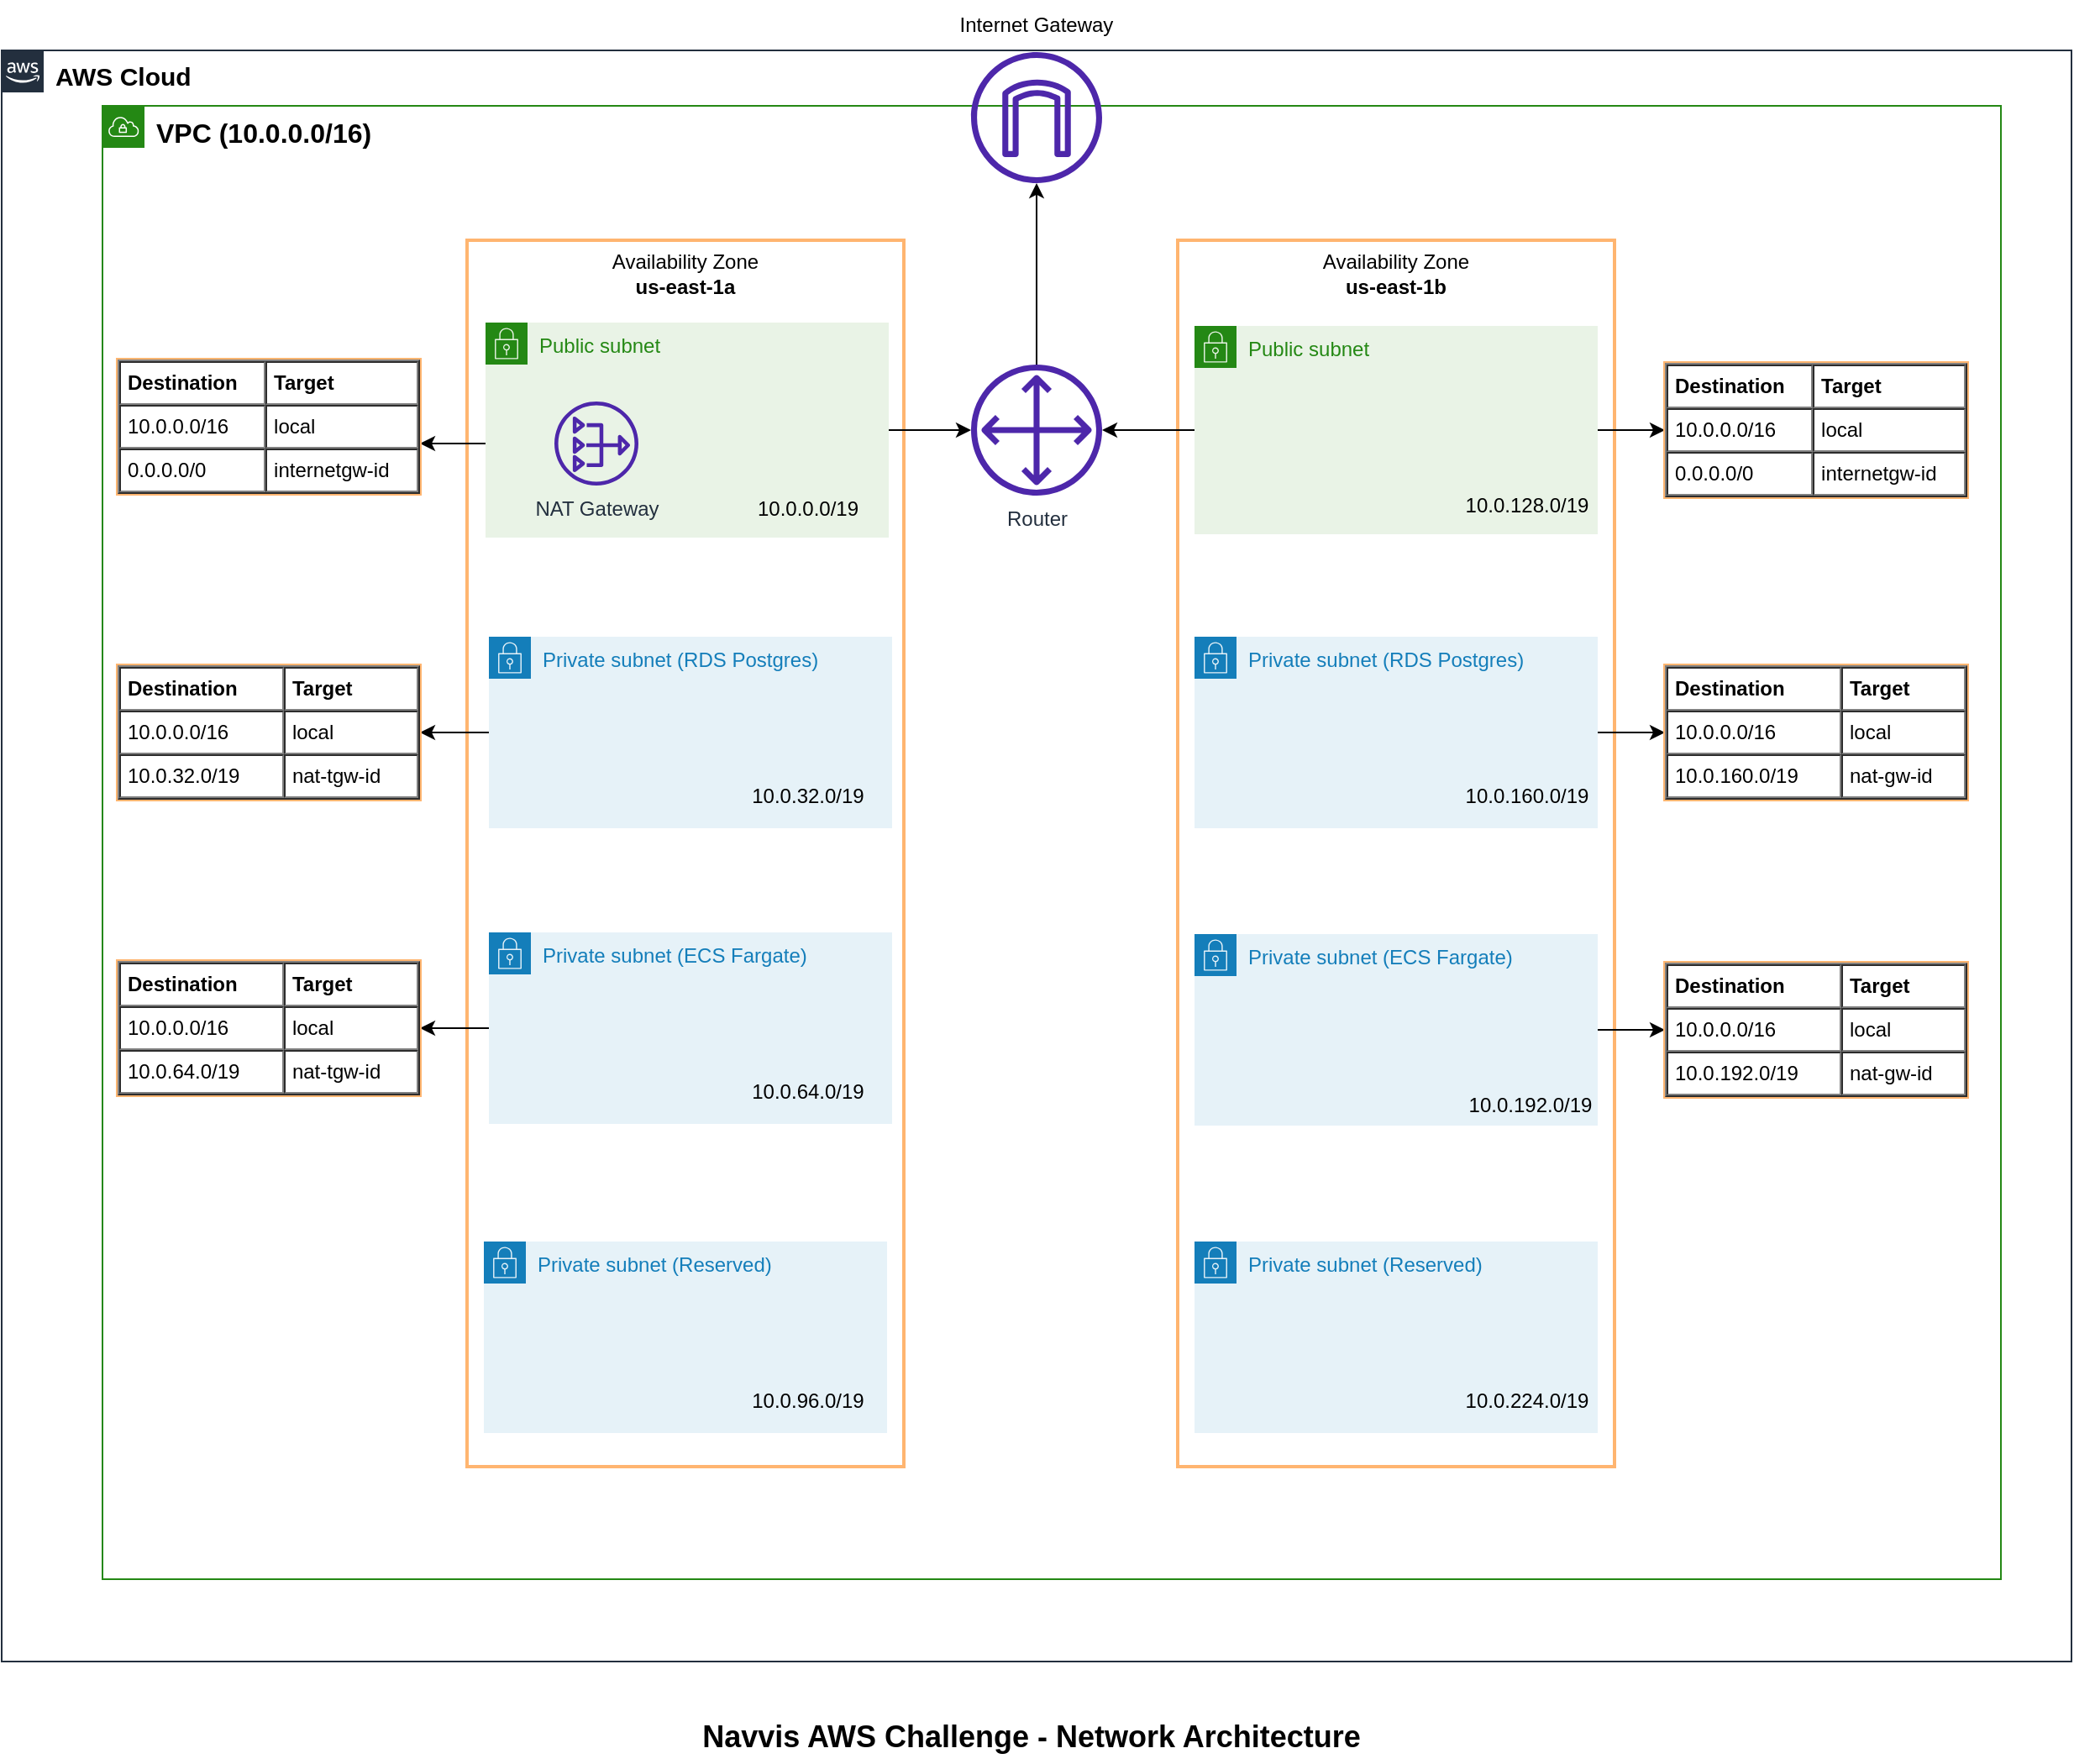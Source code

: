 <mxfile version="20.3.3" type="device"><diagram id="Ht1M8jgEwFfnCIfOTk4-" name="Page-1"><mxGraphModel dx="773" dy="1724" grid="1" gridSize="10" guides="1" tooltips="1" connect="1" arrows="1" fold="1" page="1" pageScale="1" pageWidth="413" pageHeight="583" background="#FFFFFF" math="0" shadow="0"><root><mxCell id="0"/><mxCell id="1" parent="0"/><mxCell id="UEzPUAAOIrF-is8g5C7q-175" value="&lt;font color=&quot;#000000&quot; style=&quot;font-size: 15px;&quot;&gt;&lt;b&gt;AWS Cloud&lt;/b&gt;&lt;/font&gt;" style="points=[[0,0],[0.25,0],[0.5,0],[0.75,0],[1,0],[1,0.25],[1,0.5],[1,0.75],[1,1],[0.75,1],[0.5,1],[0.25,1],[0,1],[0,0.75],[0,0.5],[0,0.25]];outlineConnect=0;gradientColor=none;html=1;whiteSpace=wrap;fontSize=12;fontStyle=0;shape=mxgraph.aws4.group;grIcon=mxgraph.aws4.group_aws_cloud_alt;strokeColor=#232F3E;fillColor=none;verticalAlign=top;align=left;spacingLeft=30;fontColor=#232F3E;dashed=0;labelBackgroundColor=#ffffff;container=1;pointerEvents=0;collapsible=0;recursiveResize=0;rounded=0;" parent="1" vertex="1"><mxGeometry x="420" y="-1119" width="1232" height="959" as="geometry"/></mxCell><mxCell id="bJ8_ohwitnAlfihcMv7L-11" value="&lt;div style=&quot;text-align: justify;&quot;&gt;&lt;b style=&quot;font-size: 16px; color: rgb(0, 0, 0);&quot;&gt;VPC (10.0.0.0/16)&lt;/b&gt;&lt;/div&gt;" style="points=[[0,0],[0.25,0],[0.5,0],[0.75,0],[1,0],[1,0.25],[1,0.5],[1,0.75],[1,1],[0.75,1],[0.5,1],[0.25,1],[0,1],[0,0.75],[0,0.5],[0,0.25]];outlineConnect=0;gradientColor=none;html=1;whiteSpace=wrap;fontSize=12;fontStyle=0;container=1;pointerEvents=0;collapsible=0;recursiveResize=0;shape=mxgraph.aws4.group;grIcon=mxgraph.aws4.group_vpc;strokeColor=#248814;fillColor=none;verticalAlign=top;align=left;spacingLeft=30;fontColor=#AAB7B8;dashed=0;rounded=0;" parent="UEzPUAAOIrF-is8g5C7q-175" vertex="1"><mxGeometry x="60" y="33" width="1130" height="877" as="geometry"/></mxCell><mxCell id="_NLvAAFj7yuaJhViUabL-3" value="" style="outlineConnect=0;gradientColor=none;html=1;whiteSpace=wrap;fontSize=12;fontStyle=0;strokeColor=#FFB570;fillColor=none;verticalAlign=top;align=center;fontColor=#879196;spacingTop=3;strokeWidth=2;" vertex="1" parent="bJ8_ohwitnAlfihcMv7L-11"><mxGeometry x="217" y="80" width="260" height="730" as="geometry"/></mxCell><mxCell id="_NLvAAFj7yuaJhViUabL-1" value="" style="sketch=0;outlineConnect=0;fontColor=#232F3E;gradientColor=none;fillColor=#4D27AA;strokeColor=none;dashed=0;verticalLabelPosition=bottom;verticalAlign=top;align=center;html=1;fontSize=12;fontStyle=0;aspect=fixed;pointerEvents=1;shape=mxgraph.aws4.internet_gateway;" vertex="1" parent="bJ8_ohwitnAlfihcMv7L-11"><mxGeometry x="517" y="-32" width="78" height="78" as="geometry"/></mxCell><mxCell id="_NLvAAFj7yuaJhViUabL-4" value="" style="outlineConnect=0;gradientColor=none;html=1;whiteSpace=wrap;fontSize=12;fontStyle=0;strokeColor=#FFB570;fillColor=none;verticalAlign=top;align=center;fontColor=#879196;spacingTop=3;strokeWidth=2;" vertex="1" parent="bJ8_ohwitnAlfihcMv7L-11"><mxGeometry x="640" y="80" width="260" height="730" as="geometry"/></mxCell><mxCell id="_NLvAAFj7yuaJhViUabL-18" style="edgeStyle=orthogonalEdgeStyle;rounded=0;orthogonalLoop=1;jettySize=auto;html=1;" edge="1" parent="bJ8_ohwitnAlfihcMv7L-11" source="_NLvAAFj7yuaJhViUabL-7" target="_NLvAAFj7yuaJhViUabL-15"><mxGeometry relative="1" as="geometry"/></mxCell><mxCell id="_NLvAAFj7yuaJhViUabL-50" style="edgeStyle=orthogonalEdgeStyle;rounded=0;orthogonalLoop=1;jettySize=auto;html=1;entryX=1;entryY=0.625;entryDx=0;entryDy=0;entryPerimeter=0;" edge="1" parent="bJ8_ohwitnAlfihcMv7L-11" source="_NLvAAFj7yuaJhViUabL-7" target="_NLvAAFj7yuaJhViUabL-48"><mxGeometry relative="1" as="geometry"><Array as="points"><mxPoint x="220" y="201"/><mxPoint x="220" y="201"/></Array></mxGeometry></mxCell><mxCell id="_NLvAAFj7yuaJhViUabL-7" value="Public subnet" style="points=[[0,0],[0.25,0],[0.5,0],[0.75,0],[1,0],[1,0.25],[1,0.5],[1,0.75],[1,1],[0.75,1],[0.5,1],[0.25,1],[0,1],[0,0.75],[0,0.5],[0,0.25]];outlineConnect=0;gradientColor=none;html=1;whiteSpace=wrap;fontSize=12;fontStyle=0;container=1;pointerEvents=0;collapsible=0;recursiveResize=0;shape=mxgraph.aws4.group;grIcon=mxgraph.aws4.group_security_group;grStroke=0;strokeColor=#248814;fillColor=#E9F3E6;verticalAlign=top;align=left;spacingLeft=30;fontColor=#248814;dashed=0;strokeWidth=2;" vertex="1" parent="bJ8_ohwitnAlfihcMv7L-11"><mxGeometry x="228" y="129" width="240" height="128" as="geometry"/></mxCell><mxCell id="_NLvAAFj7yuaJhViUabL-16" style="edgeStyle=orthogonalEdgeStyle;rounded=0;orthogonalLoop=1;jettySize=auto;html=1;" edge="1" parent="bJ8_ohwitnAlfihcMv7L-11" source="_NLvAAFj7yuaJhViUabL-8" target="_NLvAAFj7yuaJhViUabL-15"><mxGeometry relative="1" as="geometry"/></mxCell><mxCell id="_NLvAAFj7yuaJhViUabL-51" style="edgeStyle=orthogonalEdgeStyle;rounded=0;orthogonalLoop=1;jettySize=auto;html=1;entryX=0;entryY=0.5;entryDx=0;entryDy=0;" edge="1" parent="bJ8_ohwitnAlfihcMv7L-11" source="_NLvAAFj7yuaJhViUabL-8" target="_NLvAAFj7yuaJhViUabL-49"><mxGeometry relative="1" as="geometry"/></mxCell><mxCell id="_NLvAAFj7yuaJhViUabL-8" value="Public subnet" style="points=[[0,0],[0.25,0],[0.5,0],[0.75,0],[1,0],[1,0.25],[1,0.5],[1,0.75],[1,1],[0.75,1],[0.5,1],[0.25,1],[0,1],[0,0.75],[0,0.5],[0,0.25]];outlineConnect=0;gradientColor=none;html=1;whiteSpace=wrap;fontSize=12;fontStyle=0;container=1;pointerEvents=0;collapsible=0;recursiveResize=0;shape=mxgraph.aws4.group;grIcon=mxgraph.aws4.group_security_group;grStroke=0;strokeColor=#248814;fillColor=#E9F3E6;verticalAlign=top;align=left;spacingLeft=30;fontColor=#248814;dashed=0;strokeWidth=2;" vertex="1" parent="bJ8_ohwitnAlfihcMv7L-11"><mxGeometry x="650" y="131" width="240" height="124" as="geometry"/></mxCell><mxCell id="_NLvAAFj7yuaJhViUabL-53" style="edgeStyle=orthogonalEdgeStyle;rounded=0;orthogonalLoop=1;jettySize=auto;html=1;entryX=1;entryY=0.5;entryDx=0;entryDy=0;" edge="1" parent="bJ8_ohwitnAlfihcMv7L-11" source="_NLvAAFj7yuaJhViUabL-9" target="_NLvAAFj7yuaJhViUabL-52"><mxGeometry relative="1" as="geometry"/></mxCell><mxCell id="_NLvAAFj7yuaJhViUabL-9" value="Private subnet (RDS Postgres)" style="points=[[0,0],[0.25,0],[0.5,0],[0.75,0],[1,0],[1,0.25],[1,0.5],[1,0.75],[1,1],[0.75,1],[0.5,1],[0.25,1],[0,1],[0,0.75],[0,0.5],[0,0.25]];outlineConnect=0;gradientColor=none;html=1;whiteSpace=wrap;fontSize=12;fontStyle=0;container=1;pointerEvents=0;collapsible=0;recursiveResize=0;shape=mxgraph.aws4.group;grIcon=mxgraph.aws4.group_security_group;grStroke=0;strokeColor=#147EBA;fillColor=#E6F2F8;verticalAlign=top;align=left;spacingLeft=30;fontColor=#147EBA;dashed=0;strokeWidth=2;" vertex="1" parent="bJ8_ohwitnAlfihcMv7L-11"><mxGeometry x="230" y="316" width="240" height="114" as="geometry"/></mxCell><mxCell id="_NLvAAFj7yuaJhViUabL-24" value="10.0.32.0/19" style="text;html=1;strokeColor=none;fillColor=none;align=center;verticalAlign=middle;whiteSpace=wrap;rounded=0;strokeWidth=2;" vertex="1" parent="_NLvAAFj7yuaJhViUabL-9"><mxGeometry x="150" y="80" width="80" height="30" as="geometry"/></mxCell><mxCell id="_NLvAAFj7yuaJhViUabL-55" style="edgeStyle=orthogonalEdgeStyle;rounded=0;orthogonalLoop=1;jettySize=auto;html=1;entryX=1;entryY=0.5;entryDx=0;entryDy=0;" edge="1" parent="bJ8_ohwitnAlfihcMv7L-11" source="_NLvAAFj7yuaJhViUabL-10" target="_NLvAAFj7yuaJhViUabL-54"><mxGeometry relative="1" as="geometry"/></mxCell><mxCell id="_NLvAAFj7yuaJhViUabL-10" value="Private subnet (ECS Fargate)" style="points=[[0,0],[0.25,0],[0.5,0],[0.75,0],[1,0],[1,0.25],[1,0.5],[1,0.75],[1,1],[0.75,1],[0.5,1],[0.25,1],[0,1],[0,0.75],[0,0.5],[0,0.25]];outlineConnect=0;gradientColor=none;html=1;whiteSpace=wrap;fontSize=12;fontStyle=0;container=1;pointerEvents=0;collapsible=0;recursiveResize=0;shape=mxgraph.aws4.group;grIcon=mxgraph.aws4.group_security_group;grStroke=0;strokeColor=#147EBA;fillColor=#E6F2F8;verticalAlign=top;align=left;spacingLeft=30;fontColor=#147EBA;dashed=0;strokeWidth=2;" vertex="1" parent="bJ8_ohwitnAlfihcMv7L-11"><mxGeometry x="230" y="492" width="240" height="114" as="geometry"/></mxCell><mxCell id="_NLvAAFj7yuaJhViUabL-57" style="edgeStyle=orthogonalEdgeStyle;rounded=0;orthogonalLoop=1;jettySize=auto;html=1;entryX=0;entryY=0.5;entryDx=0;entryDy=0;" edge="1" parent="bJ8_ohwitnAlfihcMv7L-11" source="_NLvAAFj7yuaJhViUabL-12" target="_NLvAAFj7yuaJhViUabL-56"><mxGeometry relative="1" as="geometry"/></mxCell><mxCell id="_NLvAAFj7yuaJhViUabL-12" value="Private subnet&amp;nbsp;(RDS Postgres)" style="points=[[0,0],[0.25,0],[0.5,0],[0.75,0],[1,0],[1,0.25],[1,0.5],[1,0.75],[1,1],[0.75,1],[0.5,1],[0.25,1],[0,1],[0,0.75],[0,0.5],[0,0.25]];outlineConnect=0;gradientColor=none;html=1;whiteSpace=wrap;fontSize=12;fontStyle=0;container=1;pointerEvents=0;collapsible=0;recursiveResize=0;shape=mxgraph.aws4.group;grIcon=mxgraph.aws4.group_security_group;grStroke=0;strokeColor=#147EBA;fillColor=#E6F2F8;verticalAlign=top;align=left;spacingLeft=30;fontColor=#147EBA;dashed=0;strokeWidth=2;" vertex="1" parent="bJ8_ohwitnAlfihcMv7L-11"><mxGeometry x="650" y="316" width="240" height="114" as="geometry"/></mxCell><mxCell id="_NLvAAFj7yuaJhViUabL-27" value="10.0.160.0/19" style="text;html=1;strokeColor=none;fillColor=none;align=center;verticalAlign=middle;whiteSpace=wrap;rounded=0;strokeWidth=2;" vertex="1" parent="_NLvAAFj7yuaJhViUabL-12"><mxGeometry x="158" y="80" width="80" height="30" as="geometry"/></mxCell><mxCell id="_NLvAAFj7yuaJhViUabL-59" style="edgeStyle=orthogonalEdgeStyle;rounded=0;orthogonalLoop=1;jettySize=auto;html=1;entryX=0;entryY=0.5;entryDx=0;entryDy=0;" edge="1" parent="bJ8_ohwitnAlfihcMv7L-11" source="_NLvAAFj7yuaJhViUabL-11" target="_NLvAAFj7yuaJhViUabL-58"><mxGeometry relative="1" as="geometry"/></mxCell><mxCell id="_NLvAAFj7yuaJhViUabL-11" value="Private subnet&amp;nbsp;(ECS Fargate)" style="points=[[0,0],[0.25,0],[0.5,0],[0.75,0],[1,0],[1,0.25],[1,0.5],[1,0.75],[1,1],[0.75,1],[0.5,1],[0.25,1],[0,1],[0,0.75],[0,0.5],[0,0.25]];outlineConnect=0;gradientColor=none;html=1;whiteSpace=wrap;fontSize=12;fontStyle=0;container=1;pointerEvents=0;collapsible=0;recursiveResize=0;shape=mxgraph.aws4.group;grIcon=mxgraph.aws4.group_security_group;grStroke=0;strokeColor=#147EBA;fillColor=#E6F2F8;verticalAlign=top;align=left;spacingLeft=30;fontColor=#147EBA;dashed=0;strokeWidth=2;" vertex="1" parent="bJ8_ohwitnAlfihcMv7L-11"><mxGeometry x="650" y="493" width="240" height="114" as="geometry"/></mxCell><mxCell id="_NLvAAFj7yuaJhViUabL-14" value="NAT Gateway" style="sketch=0;outlineConnect=0;fontColor=#232F3E;gradientColor=none;fillColor=#4D27AA;strokeColor=none;dashed=0;verticalLabelPosition=bottom;verticalAlign=top;align=center;html=1;fontSize=12;fontStyle=0;aspect=fixed;pointerEvents=1;shape=mxgraph.aws4.nat_gateway;strokeWidth=2;" vertex="1" parent="bJ8_ohwitnAlfihcMv7L-11"><mxGeometry x="269" y="176" width="50" height="50" as="geometry"/></mxCell><mxCell id="_NLvAAFj7yuaJhViUabL-19" style="edgeStyle=orthogonalEdgeStyle;rounded=0;orthogonalLoop=1;jettySize=auto;html=1;" edge="1" parent="bJ8_ohwitnAlfihcMv7L-11" source="_NLvAAFj7yuaJhViUabL-15" target="_NLvAAFj7yuaJhViUabL-1"><mxGeometry relative="1" as="geometry"/></mxCell><mxCell id="_NLvAAFj7yuaJhViUabL-15" value="Router" style="sketch=0;outlineConnect=0;fontColor=#232F3E;gradientColor=none;fillColor=#4D27AA;strokeColor=none;dashed=0;verticalLabelPosition=bottom;verticalAlign=top;align=center;html=1;fontSize=12;fontStyle=0;aspect=fixed;pointerEvents=1;shape=mxgraph.aws4.customer_gateway;strokeWidth=2;" vertex="1" parent="bJ8_ohwitnAlfihcMv7L-11"><mxGeometry x="517" y="154" width="78" height="78" as="geometry"/></mxCell><mxCell id="_NLvAAFj7yuaJhViUabL-23" value="10.0.0.0/19" style="text;html=1;strokeColor=none;fillColor=none;align=center;verticalAlign=middle;whiteSpace=wrap;rounded=0;strokeWidth=2;" vertex="1" parent="bJ8_ohwitnAlfihcMv7L-11"><mxGeometry x="380" y="225" width="80" height="30" as="geometry"/></mxCell><mxCell id="_NLvAAFj7yuaJhViUabL-25" value="10.0.64.0/19" style="text;html=1;strokeColor=none;fillColor=none;align=center;verticalAlign=middle;whiteSpace=wrap;rounded=0;strokeWidth=2;" vertex="1" parent="bJ8_ohwitnAlfihcMv7L-11"><mxGeometry x="380" y="572" width="80" height="30" as="geometry"/></mxCell><mxCell id="_NLvAAFj7yuaJhViUabL-26" value="10.0.128.0/19" style="text;html=1;strokeColor=none;fillColor=none;align=center;verticalAlign=middle;whiteSpace=wrap;rounded=0;strokeWidth=2;" vertex="1" parent="bJ8_ohwitnAlfihcMv7L-11"><mxGeometry x="808" y="223" width="80" height="30" as="geometry"/></mxCell><mxCell id="_NLvAAFj7yuaJhViUabL-28" value="10.0.192.0/19" style="text;html=1;strokeColor=none;fillColor=none;align=center;verticalAlign=middle;whiteSpace=wrap;rounded=0;strokeWidth=2;" vertex="1" parent="bJ8_ohwitnAlfihcMv7L-11"><mxGeometry x="810" y="580" width="80" height="30" as="geometry"/></mxCell><mxCell id="_NLvAAFj7yuaJhViUabL-29" value="Private subnet (Reserved)" style="points=[[0,0],[0.25,0],[0.5,0],[0.75,0],[1,0],[1,0.25],[1,0.5],[1,0.75],[1,1],[0.75,1],[0.5,1],[0.25,1],[0,1],[0,0.75],[0,0.5],[0,0.25]];outlineConnect=0;gradientColor=none;html=1;whiteSpace=wrap;fontSize=12;fontStyle=0;container=1;pointerEvents=0;collapsible=0;recursiveResize=0;shape=mxgraph.aws4.group;grIcon=mxgraph.aws4.group_security_group;grStroke=0;strokeColor=#147EBA;fillColor=#E6F2F8;verticalAlign=top;align=left;spacingLeft=30;fontColor=#147EBA;dashed=0;strokeWidth=2;" vertex="1" parent="bJ8_ohwitnAlfihcMv7L-11"><mxGeometry x="227" y="676" width="240" height="114" as="geometry"/></mxCell><mxCell id="_NLvAAFj7yuaJhViUabL-30" value="Private subnet (Reserved)" style="points=[[0,0],[0.25,0],[0.5,0],[0.75,0],[1,0],[1,0.25],[1,0.5],[1,0.75],[1,1],[0.75,1],[0.5,1],[0.25,1],[0,1],[0,0.75],[0,0.5],[0,0.25]];outlineConnect=0;gradientColor=none;html=1;whiteSpace=wrap;fontSize=12;fontStyle=0;container=1;pointerEvents=0;collapsible=0;recursiveResize=0;shape=mxgraph.aws4.group;grIcon=mxgraph.aws4.group_security_group;grStroke=0;strokeColor=#147EBA;fillColor=#E6F2F8;verticalAlign=top;align=left;spacingLeft=30;fontColor=#147EBA;dashed=0;strokeWidth=2;" vertex="1" parent="bJ8_ohwitnAlfihcMv7L-11"><mxGeometry x="650" y="676" width="240" height="114" as="geometry"/></mxCell><mxCell id="_NLvAAFj7yuaJhViUabL-31" value="10.0.96.0/19" style="text;html=1;strokeColor=none;fillColor=none;align=center;verticalAlign=middle;whiteSpace=wrap;rounded=0;strokeWidth=2;" vertex="1" parent="bJ8_ohwitnAlfihcMv7L-11"><mxGeometry x="380" y="756" width="80" height="30" as="geometry"/></mxCell><mxCell id="_NLvAAFj7yuaJhViUabL-32" value="10.0.224.0/19" style="text;html=1;strokeColor=none;fillColor=none;align=center;verticalAlign=middle;whiteSpace=wrap;rounded=0;strokeWidth=2;" vertex="1" parent="bJ8_ohwitnAlfihcMv7L-11"><mxGeometry x="808" y="756" width="80" height="30" as="geometry"/></mxCell><mxCell id="_NLvAAFj7yuaJhViUabL-34" value="Availability Zone&lt;br&gt;&lt;b&gt;us-east-1b&lt;/b&gt;" style="text;html=1;strokeColor=none;fillColor=none;align=center;verticalAlign=middle;whiteSpace=wrap;rounded=0;strokeWidth=2;" vertex="1" parent="bJ8_ohwitnAlfihcMv7L-11"><mxGeometry x="715" y="85" width="110" height="30" as="geometry"/></mxCell><mxCell id="_NLvAAFj7yuaJhViUabL-33" value="Availability Zone&lt;br&gt;&lt;b&gt;us-east-1a&lt;/b&gt;" style="text;html=1;strokeColor=none;fillColor=none;align=center;verticalAlign=middle;whiteSpace=wrap;rounded=0;strokeWidth=2;" vertex="1" parent="bJ8_ohwitnAlfihcMv7L-11"><mxGeometry x="292" y="85" width="110" height="30" as="geometry"/></mxCell><mxCell id="_NLvAAFj7yuaJhViUabL-48" value="&lt;table cellpadding=&quot;4&quot; cellspacing=&quot;0&quot; border=&quot;1&quot; style=&quot;font-size:1em;width:100%;height:100%;&quot;&gt;&lt;tbody&gt;&lt;tr&gt;&lt;th&gt;Destination&lt;/th&gt;&lt;th&gt;Target&lt;/th&gt;&lt;/tr&gt;&lt;tr&gt;&lt;td&gt;10.0.0.0/16&lt;/td&gt;&lt;td&gt;local&lt;/td&gt;&lt;/tr&gt;&lt;tr&gt;&lt;td&gt;0.0.0.0/0&lt;/td&gt;&lt;td&gt;internetgw-id&lt;/td&gt;&lt;/tr&gt;&lt;/tbody&gt;&lt;/table&gt; " style="verticalAlign=top;align=left;overflow=fill;fontSize=12;fontFamily=Helvetica;html=1;strokeColor=#FFB570;strokeWidth=2;fillColor=none;" vertex="1" parent="bJ8_ohwitnAlfihcMv7L-11"><mxGeometry x="9" y="151" width="180" height="80" as="geometry"/></mxCell><mxCell id="_NLvAAFj7yuaJhViUabL-49" value="&lt;table cellpadding=&quot;4&quot; cellspacing=&quot;0&quot; border=&quot;1&quot; style=&quot;font-size:1em;width:100%;height:100%;&quot;&gt;&lt;tbody&gt;&lt;tr&gt;&lt;th&gt;Destination&lt;/th&gt;&lt;th&gt;Target&lt;/th&gt;&lt;/tr&gt;&lt;tr&gt;&lt;td&gt;10.0.0.0/16&lt;/td&gt;&lt;td&gt;local&lt;/td&gt;&lt;/tr&gt;&lt;tr&gt;&lt;td&gt;0.0.0.0/0&lt;/td&gt;&lt;td&gt;internetgw-id&lt;br&gt;&lt;/td&gt;&lt;/tr&gt;&lt;/tbody&gt;&lt;/table&gt; " style="verticalAlign=top;align=left;overflow=fill;fontSize=12;fontFamily=Helvetica;html=1;strokeColor=#FFB570;strokeWidth=2;fillColor=none;" vertex="1" parent="bJ8_ohwitnAlfihcMv7L-11"><mxGeometry x="930" y="153" width="180" height="80" as="geometry"/></mxCell><mxCell id="_NLvAAFj7yuaJhViUabL-52" value="&lt;table cellpadding=&quot;4&quot; cellspacing=&quot;0&quot; border=&quot;1&quot; style=&quot;font-size:1em;width:100%;height:100%;&quot;&gt;&lt;tbody&gt;&lt;tr&gt;&lt;th&gt;Destination&lt;/th&gt;&lt;th&gt;Target&lt;/th&gt;&lt;/tr&gt;&lt;tr&gt;&lt;td&gt;10.0.0.0/16&lt;/td&gt;&lt;td&gt;local&lt;/td&gt;&lt;/tr&gt;&lt;tr&gt;&lt;td&gt;10.0.32.0/19&lt;/td&gt;&lt;td&gt;nat-tgw-id&lt;/td&gt;&lt;/tr&gt;&lt;/tbody&gt;&lt;/table&gt; " style="verticalAlign=top;align=left;overflow=fill;fontSize=12;fontFamily=Helvetica;html=1;strokeColor=#FFB570;strokeWidth=2;fillColor=none;" vertex="1" parent="bJ8_ohwitnAlfihcMv7L-11"><mxGeometry x="9" y="333" width="180" height="80" as="geometry"/></mxCell><mxCell id="_NLvAAFj7yuaJhViUabL-54" value="&lt;table cellpadding=&quot;4&quot; cellspacing=&quot;0&quot; border=&quot;1&quot; style=&quot;font-size:1em;width:100%;height:100%;&quot;&gt;&lt;tbody&gt;&lt;tr&gt;&lt;th&gt;Destination&lt;/th&gt;&lt;th&gt;Target&lt;/th&gt;&lt;/tr&gt;&lt;tr&gt;&lt;td&gt;10.0.0.0/16&lt;/td&gt;&lt;td&gt;local&lt;/td&gt;&lt;/tr&gt;&lt;tr&gt;&lt;td&gt;10.0.64.0/19&lt;/td&gt;&lt;td&gt;nat-tgw-id&lt;/td&gt;&lt;/tr&gt;&lt;/tbody&gt;&lt;/table&gt; " style="verticalAlign=top;align=left;overflow=fill;fontSize=12;fontFamily=Helvetica;html=1;strokeColor=#FFB570;strokeWidth=2;fillColor=none;" vertex="1" parent="bJ8_ohwitnAlfihcMv7L-11"><mxGeometry x="9" y="509" width="180" height="80" as="geometry"/></mxCell><mxCell id="_NLvAAFj7yuaJhViUabL-56" value="&lt;table cellpadding=&quot;4&quot; cellspacing=&quot;0&quot; border=&quot;1&quot; style=&quot;font-size:1em;width:100%;height:100%;&quot;&gt;&lt;tbody&gt;&lt;tr&gt;&lt;th&gt;Destination&lt;/th&gt;&lt;th&gt;Target&lt;/th&gt;&lt;/tr&gt;&lt;tr&gt;&lt;td&gt;10.0.0.0/16&lt;/td&gt;&lt;td&gt;local&lt;/td&gt;&lt;/tr&gt;&lt;tr&gt;&lt;td&gt;10.0.160.0/19&lt;/td&gt;&lt;td&gt;nat-gw-id&lt;br&gt;&lt;/td&gt;&lt;/tr&gt;&lt;/tbody&gt;&lt;/table&gt; " style="verticalAlign=top;align=left;overflow=fill;fontSize=12;fontFamily=Helvetica;html=1;strokeColor=#FFB570;strokeWidth=2;fillColor=none;" vertex="1" parent="bJ8_ohwitnAlfihcMv7L-11"><mxGeometry x="930" y="333" width="180" height="80" as="geometry"/></mxCell><mxCell id="_NLvAAFj7yuaJhViUabL-58" value="&lt;table cellpadding=&quot;4&quot; cellspacing=&quot;0&quot; border=&quot;1&quot; style=&quot;font-size:1em;width:100%;height:100%;&quot;&gt;&lt;tbody&gt;&lt;tr&gt;&lt;th&gt;Destination&lt;/th&gt;&lt;th&gt;Target&lt;/th&gt;&lt;/tr&gt;&lt;tr&gt;&lt;td&gt;10.0.0.0/16&lt;/td&gt;&lt;td&gt;local&lt;/td&gt;&lt;/tr&gt;&lt;tr&gt;&lt;td&gt;10.0.192.0/19&lt;/td&gt;&lt;td&gt;nat-gw-id&lt;br&gt;&lt;/td&gt;&lt;/tr&gt;&lt;/tbody&gt;&lt;/table&gt; " style="verticalAlign=top;align=left;overflow=fill;fontSize=12;fontFamily=Helvetica;html=1;strokeColor=#FFB570;strokeWidth=2;fillColor=none;" vertex="1" parent="bJ8_ohwitnAlfihcMv7L-11"><mxGeometry x="930" y="510" width="180" height="80" as="geometry"/></mxCell><mxCell id="bJ8_ohwitnAlfihcMv7L-114" value="&lt;font style=&quot;font-size: 18px&quot;&gt;&lt;b&gt;Navvis AWS Challenge - Network Architecture&lt;/b&gt;&lt;/font&gt;" style="text;html=1;strokeColor=none;fillColor=none;align=center;verticalAlign=middle;whiteSpace=wrap;rounded=0;fontSize=12;" parent="1" vertex="1"><mxGeometry x="808" y="-130" width="450" height="30" as="geometry"/></mxCell><mxCell id="_NLvAAFj7yuaJhViUabL-20" value="Internet Gateway" style="text;html=1;strokeColor=none;fillColor=none;align=center;verticalAlign=middle;whiteSpace=wrap;rounded=0;strokeWidth=2;" vertex="1" parent="1"><mxGeometry x="981" y="-1149" width="110" height="30" as="geometry"/></mxCell></root></mxGraphModel></diagram></mxfile>